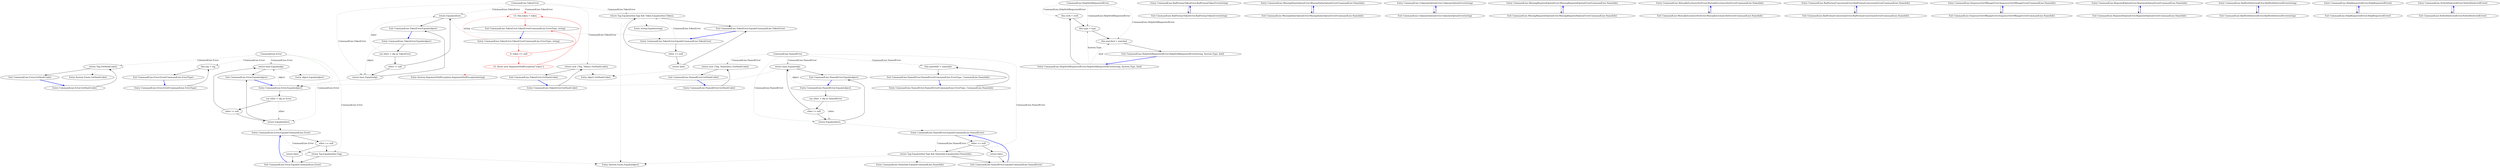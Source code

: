digraph  {
n87 [label="CommandLine.Error", span=""];
n88 [label="CommandLine.TokenError", span=""];
n89 [label="CommandLine.NamedError", span=""];
n90 [label="CommandLine.HelpVerbRequestedError", span=""];
n0 [cluster="CommandLine.Error.Error(CommandLine.ErrorType)", label="Entry CommandLine.Error.Error(CommandLine.ErrorType)", span="69-69"];
n1 [cluster="CommandLine.Error.Error(CommandLine.ErrorType)", label="this.tag = tag", span="71-71"];
n2 [cluster="CommandLine.Error.Error(CommandLine.ErrorType)", label="Exit CommandLine.Error.Error(CommandLine.ErrorType)", span="69-69"];
n3 [cluster="CommandLine.Error.Equals(object)", label="Entry CommandLine.Error.Equals(object)", span="87-87"];
n4 [cluster="CommandLine.Error.Equals(object)", label="var other = obj as Error", span="89-89"];
n7 [cluster="CommandLine.Error.Equals(object)", label="return base.Equals(obj);", span="95-95"];
n5 [cluster="CommandLine.Error.Equals(object)", label="other != null", span="90-90"];
n6 [cluster="CommandLine.Error.Equals(object)", label="return Equals(other);", span="92-92"];
n8 [cluster="CommandLine.Error.Equals(object)", label="Exit CommandLine.Error.Equals(object)", span="87-87"];
n9 [cluster="CommandLine.Error.Equals(CommandLine.Error)", label="Entry CommandLine.Error.Equals(CommandLine.Error)", span="112-112"];
n10 [cluster="object.Equals(object)", label="Entry object.Equals(object)", span="0-0"];
n11 [cluster="CommandLine.Error.GetHashCode()", label="Entry CommandLine.Error.GetHashCode()", span="102-102"];
n12 [cluster="CommandLine.Error.GetHashCode()", label="return Tag.GetHashCode();", span="104-104"];
n13 [cluster="CommandLine.Error.GetHashCode()", label="Exit CommandLine.Error.GetHashCode()", span="102-102"];
n14 [cluster="System.Enum.GetHashCode()", label="Entry System.Enum.GetHashCode()", span="0-0"];
n15 [cluster="CommandLine.Error.Equals(CommandLine.Error)", label="other == null", span="114-114"];
n17 [cluster="CommandLine.Error.Equals(CommandLine.Error)", label="return Tag.Equals(other.Tag);", span="119-119"];
n16 [cluster="CommandLine.Error.Equals(CommandLine.Error)", label="return false;", span="116-116"];
n18 [cluster="CommandLine.Error.Equals(CommandLine.Error)", label="Exit CommandLine.Error.Equals(CommandLine.Error)", span="112-112"];
n19 [cluster="System.Enum.Equals(object)", label="Entry System.Enum.Equals(object)", span="0-0"];
n20 [cluster="CommandLine.TokenError.TokenError(CommandLine.ErrorType, string)", label="Entry CommandLine.TokenError.TokenError(CommandLine.ErrorType, string)", span="130-130"];
n21 [cluster="CommandLine.TokenError.TokenError(CommandLine.ErrorType, string)", color=red, community=0, label="6: token == null", span="133-133"];
n23 [cluster="CommandLine.TokenError.TokenError(CommandLine.ErrorType, string)", color=red, community=0, label="12: this.token = token", span="135-135"];
n22 [cluster="CommandLine.TokenError.TokenError(CommandLine.ErrorType, string)", color=red, community=0, label="12: throw new ArgumentNullException(''token'');", span="133-133"];
n24 [cluster="CommandLine.TokenError.TokenError(CommandLine.ErrorType, string)", label="Exit CommandLine.TokenError.TokenError(CommandLine.ErrorType, string)", span="130-130"];
n25 [cluster="System.ArgumentNullException.ArgumentNullException(string)", label="Entry System.ArgumentNullException.ArgumentNullException(string)", span="0-0"];
n26 [cluster="CommandLine.TokenError.Equals(object)", label="Entry CommandLine.TokenError.Equals(object)", span="151-151"];
n27 [cluster="CommandLine.TokenError.Equals(object)", label="var other = obj as TokenError", span="153-153"];
n30 [cluster="CommandLine.TokenError.Equals(object)", label="return base.Equals(obj);", span="159-159"];
n28 [cluster="CommandLine.TokenError.Equals(object)", label="other != null", span="154-154"];
n29 [cluster="CommandLine.TokenError.Equals(object)", label="return Equals(other);", span="156-156"];
n31 [cluster="CommandLine.TokenError.Equals(object)", label="Exit CommandLine.TokenError.Equals(object)", span="151-151"];
n32 [cluster="CommandLine.TokenError.Equals(CommandLine.TokenError)", label="Entry CommandLine.TokenError.Equals(CommandLine.TokenError)", span="176-176"];
n33 [cluster="CommandLine.TokenError.GetHashCode()", label="Entry CommandLine.TokenError.GetHashCode()", span="166-166"];
n34 [cluster="CommandLine.TokenError.GetHashCode()", label="return new {Tag, Token}.GetHashCode();", span="168-168"];
n35 [cluster="CommandLine.TokenError.GetHashCode()", label="Exit CommandLine.TokenError.GetHashCode()", span="166-166"];
n36 [cluster="object.GetHashCode()", label="Entry object.GetHashCode()", span="0-0"];
n37 [cluster="CommandLine.TokenError.Equals(CommandLine.TokenError)", label="other == null", span="178-178"];
n39 [cluster="CommandLine.TokenError.Equals(CommandLine.TokenError)", label="return Tag.Equals(other.Tag) && Token.Equals(other.Token);", span="183-183"];
n38 [cluster="CommandLine.TokenError.Equals(CommandLine.TokenError)", label="return false;", span="180-180"];
n40 [cluster="CommandLine.TokenError.Equals(CommandLine.TokenError)", label="Exit CommandLine.TokenError.Equals(CommandLine.TokenError)", span="176-176"];
n41 [cluster="string.Equals(string)", label="Entry string.Equals(string)", span="0-0"];
n42 [cluster="CommandLine.BadFormatTokenError.BadFormatTokenError(string)", label="Entry CommandLine.BadFormatTokenError.BadFormatTokenError(string)", span="192-192"];
n43 [cluster="CommandLine.BadFormatTokenError.BadFormatTokenError(string)", label="Exit CommandLine.BadFormatTokenError.BadFormatTokenError(string)", span="192-192"];
n44 [cluster="CommandLine.NamedError.NamedError(CommandLine.ErrorType, CommandLine.NameInfo)", label="Entry CommandLine.NamedError.NamedError(CommandLine.ErrorType, CommandLine.NameInfo)", span="205-205"];
n45 [cluster="CommandLine.NamedError.NamedError(CommandLine.ErrorType, CommandLine.NameInfo)", label="this.nameInfo = nameInfo", span="208-208"];
n46 [cluster="CommandLine.NamedError.NamedError(CommandLine.ErrorType, CommandLine.NameInfo)", label="Exit CommandLine.NamedError.NamedError(CommandLine.ErrorType, CommandLine.NameInfo)", span="205-205"];
n47 [cluster="CommandLine.NamedError.Equals(object)", label="Entry CommandLine.NamedError.Equals(object)", span="224-224"];
n48 [cluster="CommandLine.NamedError.Equals(object)", label="var other = obj as NamedError", span="226-226"];
n51 [cluster="CommandLine.NamedError.Equals(object)", label="return base.Equals(obj);", span="232-232"];
n49 [cluster="CommandLine.NamedError.Equals(object)", label="other != null", span="227-227"];
n50 [cluster="CommandLine.NamedError.Equals(object)", label="return Equals(other);", span="229-229"];
n52 [cluster="CommandLine.NamedError.Equals(object)", label="Exit CommandLine.NamedError.Equals(object)", span="224-224"];
n53 [cluster="CommandLine.NamedError.Equals(CommandLine.NamedError)", label="Entry CommandLine.NamedError.Equals(CommandLine.NamedError)", span="249-249"];
n54 [cluster="CommandLine.NamedError.GetHashCode()", label="Entry CommandLine.NamedError.GetHashCode()", span="239-239"];
n55 [cluster="CommandLine.NamedError.GetHashCode()", label="return new {Tag, NameInfo}.GetHashCode();", span="241-241"];
n56 [cluster="CommandLine.NamedError.GetHashCode()", label="Exit CommandLine.NamedError.GetHashCode()", span="239-239"];
n57 [cluster="CommandLine.NamedError.Equals(CommandLine.NamedError)", label="other == null", span="251-251"];
n59 [cluster="CommandLine.NamedError.Equals(CommandLine.NamedError)", label="return Tag.Equals(other.Tag) && NameInfo.Equals(other.NameInfo);", span="256-256"];
n58 [cluster="CommandLine.NamedError.Equals(CommandLine.NamedError)", label="return false;", span="253-253"];
n60 [cluster="CommandLine.NamedError.Equals(CommandLine.NamedError)", label="Exit CommandLine.NamedError.Equals(CommandLine.NamedError)", span="249-249"];
n61 [cluster="CommandLine.NameInfo.Equals(CommandLine.NameInfo)", label="Entry CommandLine.NameInfo.Equals(CommandLine.NameInfo)", span="90-90"];
n62 [cluster="CommandLine.MissingValueOptionError.MissingValueOptionError(CommandLine.NameInfo)", label="Entry CommandLine.MissingValueOptionError.MissingValueOptionError(CommandLine.NameInfo)", span="265-265"];
n63 [cluster="CommandLine.MissingValueOptionError.MissingValueOptionError(CommandLine.NameInfo)", label="Exit CommandLine.MissingValueOptionError.MissingValueOptionError(CommandLine.NameInfo)", span="265-265"];
n64 [cluster="CommandLine.UnknownOptionError.UnknownOptionError(string)", label="Entry CommandLine.UnknownOptionError.UnknownOptionError(string)", span="276-276"];
n65 [cluster="CommandLine.UnknownOptionError.UnknownOptionError(string)", label="Exit CommandLine.UnknownOptionError.UnknownOptionError(string)", span="276-276"];
n66 [cluster="CommandLine.MissingRequiredOptionError.MissingRequiredOptionError(CommandLine.NameInfo)", label="Entry CommandLine.MissingRequiredOptionError.MissingRequiredOptionError(CommandLine.NameInfo)", span="287-287"];
n67 [cluster="CommandLine.MissingRequiredOptionError.MissingRequiredOptionError(CommandLine.NameInfo)", label="Exit CommandLine.MissingRequiredOptionError.MissingRequiredOptionError(CommandLine.NameInfo)", span="287-287"];
n68 [cluster="CommandLine.MutuallyExclusiveSetError.MutuallyExclusiveSetError(CommandLine.NameInfo)", label="Entry CommandLine.MutuallyExclusiveSetError.MutuallyExclusiveSetError(CommandLine.NameInfo)", span="298-298"];
n69 [cluster="CommandLine.MutuallyExclusiveSetError.MutuallyExclusiveSetError(CommandLine.NameInfo)", label="Exit CommandLine.MutuallyExclusiveSetError.MutuallyExclusiveSetError(CommandLine.NameInfo)", span="298-298"];
n70 [cluster="CommandLine.BadFormatConversionError.BadFormatConversionError(CommandLine.NameInfo)", label="Entry CommandLine.BadFormatConversionError.BadFormatConversionError(CommandLine.NameInfo)", span="309-309"];
n71 [cluster="CommandLine.BadFormatConversionError.BadFormatConversionError(CommandLine.NameInfo)", label="Exit CommandLine.BadFormatConversionError.BadFormatConversionError(CommandLine.NameInfo)", span="309-309"];
n72 [cluster="CommandLine.SequenceOutOfRangeError.SequenceOutOfRangeError(CommandLine.NameInfo)", label="Entry CommandLine.SequenceOutOfRangeError.SequenceOutOfRangeError(CommandLine.NameInfo)", span="320-320"];
n73 [cluster="CommandLine.SequenceOutOfRangeError.SequenceOutOfRangeError(CommandLine.NameInfo)", label="Exit CommandLine.SequenceOutOfRangeError.SequenceOutOfRangeError(CommandLine.NameInfo)", span="320-320"];
n74 [cluster="CommandLine.RepeatedOptionError.RepeatedOptionError(CommandLine.NameInfo)", label="Entry CommandLine.RepeatedOptionError.RepeatedOptionError(CommandLine.NameInfo)", span="331-331"];
n75 [cluster="CommandLine.RepeatedOptionError.RepeatedOptionError(CommandLine.NameInfo)", label="Exit CommandLine.RepeatedOptionError.RepeatedOptionError(CommandLine.NameInfo)", span="331-331"];
n76 [cluster="CommandLine.BadVerbSelectedError.BadVerbSelectedError(string)", label="Entry CommandLine.BadVerbSelectedError.BadVerbSelectedError(string)", span="342-342"];
n77 [cluster="CommandLine.BadVerbSelectedError.BadVerbSelectedError(string)", label="Exit CommandLine.BadVerbSelectedError.BadVerbSelectedError(string)", span="342-342"];
n78 [cluster="CommandLine.HelpRequestedError.HelpRequestedError()", label="Entry CommandLine.HelpRequestedError.HelpRequestedError()", span="353-353"];
n79 [cluster="CommandLine.HelpRequestedError.HelpRequestedError()", label="Exit CommandLine.HelpRequestedError.HelpRequestedError()", span="353-353"];
n80 [cluster="CommandLine.HelpVerbRequestedError.HelpVerbRequestedError(string, System.Type, bool)", label="Entry CommandLine.HelpVerbRequestedError.HelpVerbRequestedError(string, System.Type, bool)", span="368-368"];
n81 [cluster="CommandLine.HelpVerbRequestedError.HelpVerbRequestedError(string, System.Type, bool)", label="this.verb = verb", span="371-371"];
n82 [cluster="CommandLine.HelpVerbRequestedError.HelpVerbRequestedError(string, System.Type, bool)", label="this.type = type", span="372-372"];
n83 [cluster="CommandLine.HelpVerbRequestedError.HelpVerbRequestedError(string, System.Type, bool)", label="this.matched = matched", span="373-373"];
n84 [cluster="CommandLine.HelpVerbRequestedError.HelpVerbRequestedError(string, System.Type, bool)", label="Exit CommandLine.HelpVerbRequestedError.HelpVerbRequestedError(string, System.Type, bool)", span="368-368"];
n85 [cluster="CommandLine.NoVerbSelectedError.NoVerbSelectedError()", label="Entry CommandLine.NoVerbSelectedError.NoVerbSelectedError()", span="406-406"];
n86 [cluster="CommandLine.NoVerbSelectedError.NoVerbSelectedError()", label="Exit CommandLine.NoVerbSelectedError.NoVerbSelectedError()", span="406-406"];
n87 -> n1  [color=darkseagreen4, key=1, label="CommandLine.Error", style=dashed];
n87 -> n6  [color=darkseagreen4, key=1, label="CommandLine.Error", style=dashed];
n87 -> n7  [color=darkseagreen4, key=1, label="CommandLine.Error", style=dashed];
n87 -> n12  [color=darkseagreen4, key=1, label="CommandLine.Error", style=dashed];
n87 -> n17  [color=darkseagreen4, key=1, label="CommandLine.Error", style=dashed];
n88 -> n23  [color=red, key=1, label="CommandLine.TokenError", style=dashed];
n88 -> n29  [color=darkseagreen4, key=1, label="CommandLine.TokenError", style=dashed];
n88 -> n30  [color=darkseagreen4, key=1, label="CommandLine.TokenError", style=dashed];
n88 -> n34  [color=darkseagreen4, key=1, label="CommandLine.TokenError", style=dashed];
n88 -> n39  [color=darkseagreen4, key=1, label="CommandLine.TokenError", style=dashed];
n89 -> n45  [color=darkseagreen4, key=1, label="CommandLine.NamedError", style=dashed];
n89 -> n50  [color=darkseagreen4, key=1, label="CommandLine.NamedError", style=dashed];
n89 -> n51  [color=darkseagreen4, key=1, label="CommandLine.NamedError", style=dashed];
n89 -> n55  [color=darkseagreen4, key=1, label="CommandLine.NamedError", style=dashed];
n89 -> n59  [color=darkseagreen4, key=1, label="CommandLine.NamedError", style=dashed];
n90 -> n81  [color=darkseagreen4, key=1, label="CommandLine.HelpVerbRequestedError", style=dashed];
n90 -> n82  [color=darkseagreen4, key=1, label="CommandLine.HelpVerbRequestedError", style=dashed];
n90 -> n83  [color=darkseagreen4, key=1, label="CommandLine.HelpVerbRequestedError", style=dashed];
n0 -> n1  [key=0, style=solid];
n1 -> n2  [key=0, style=solid];
n2 -> n0  [color=blue, key=0, style=bold];
n3 -> n4  [key=0, style=solid];
n3 -> n7  [color=darkseagreen4, key=1, label=object, style=dashed];
n4 -> n5  [key=0, style=solid];
n4 -> n6  [color=darkseagreen4, key=1, label=other, style=dashed];
n7 -> n8  [key=0, style=solid];
n7 -> n10  [key=2, style=dotted];
n5 -> n6  [key=0, style=solid];
n5 -> n7  [key=0, style=solid];
n6 -> n8  [key=0, style=solid];
n6 -> n9  [key=2, style=dotted];
n8 -> n3  [color=blue, key=0, style=bold];
n9 -> n15  [key=0, style=solid];
n9 -> n17  [color=darkseagreen4, key=1, label="CommandLine.Error", style=dashed];
n11 -> n12  [key=0, style=solid];
n12 -> n13  [key=0, style=solid];
n12 -> n14  [key=2, style=dotted];
n13 -> n11  [color=blue, key=0, style=bold];
n15 -> n16  [key=0, style=solid];
n15 -> n17  [key=0, style=solid];
n17 -> n18  [key=0, style=solid];
n17 -> n19  [key=2, style=dotted];
n16 -> n18  [key=0, style=solid];
n18 -> n9  [color=blue, key=0, style=bold];
n20 -> n21  [color=red, key=0, style=solid];
n20 -> n23  [color=red, key=1, label=string, style=dashed];
n21 -> n22  [color=red, key=0, style=solid];
n21 -> n23  [color=red, key=0, style=solid];
n23 -> n24  [color=red, key=0, style=solid];
n22 -> n24  [color=red, key=0, style=solid];
n22 -> n25  [color=red, key=2, style=dotted];
n24 -> n20  [color=blue, key=0, style=bold];
n26 -> n27  [key=0, style=solid];
n26 -> n30  [color=darkseagreen4, key=1, label=object, style=dashed];
n27 -> n28  [key=0, style=solid];
n27 -> n29  [color=darkseagreen4, key=1, label=other, style=dashed];
n30 -> n31  [key=0, style=solid];
n30 -> n3  [key=2, style=dotted];
n28 -> n29  [key=0, style=solid];
n28 -> n30  [key=0, style=solid];
n29 -> n31  [key=0, style=solid];
n29 -> n32  [key=2, style=dotted];
n31 -> n26  [color=blue, key=0, style=bold];
n32 -> n37  [key=0, style=solid];
n32 -> n39  [color=darkseagreen4, key=1, label="CommandLine.TokenError", style=dashed];
n33 -> n34  [key=0, style=solid];
n34 -> n35  [key=0, style=solid];
n34 -> n36  [key=2, style=dotted];
n35 -> n33  [color=blue, key=0, style=bold];
n37 -> n38  [key=0, style=solid];
n37 -> n39  [key=0, style=solid];
n39 -> n40  [key=0, style=solid];
n39 -> n19  [key=2, style=dotted];
n39 -> n41  [key=2, style=dotted];
n38 -> n40  [key=0, style=solid];
n40 -> n32  [color=blue, key=0, style=bold];
n42 -> n43  [key=0, style=solid];
n43 -> n42  [color=blue, key=0, style=bold];
n44 -> n45  [key=0, style=solid];
n45 -> n46  [key=0, style=solid];
n46 -> n44  [color=blue, key=0, style=bold];
n47 -> n48  [key=0, style=solid];
n47 -> n51  [color=darkseagreen4, key=1, label=object, style=dashed];
n48 -> n49  [key=0, style=solid];
n48 -> n50  [color=darkseagreen4, key=1, label=other, style=dashed];
n51 -> n52  [key=0, style=solid];
n51 -> n3  [key=2, style=dotted];
n49 -> n50  [key=0, style=solid];
n49 -> n51  [key=0, style=solid];
n50 -> n52  [key=0, style=solid];
n50 -> n53  [key=2, style=dotted];
n52 -> n47  [color=blue, key=0, style=bold];
n53 -> n57  [key=0, style=solid];
n53 -> n59  [color=darkseagreen4, key=1, label="CommandLine.NamedError", style=dashed];
n54 -> n55  [key=0, style=solid];
n55 -> n56  [key=0, style=solid];
n55 -> n36  [key=2, style=dotted];
n56 -> n54  [color=blue, key=0, style=bold];
n57 -> n58  [key=0, style=solid];
n57 -> n59  [key=0, style=solid];
n59 -> n60  [key=0, style=solid];
n59 -> n19  [key=2, style=dotted];
n59 -> n61  [key=2, style=dotted];
n58 -> n60  [key=0, style=solid];
n60 -> n53  [color=blue, key=0, style=bold];
n62 -> n63  [key=0, style=solid];
n63 -> n62  [color=blue, key=0, style=bold];
n64 -> n65  [key=0, style=solid];
n65 -> n64  [color=blue, key=0, style=bold];
n66 -> n67  [key=0, style=solid];
n67 -> n66  [color=blue, key=0, style=bold];
n68 -> n69  [key=0, style=solid];
n69 -> n68  [color=blue, key=0, style=bold];
n70 -> n71  [key=0, style=solid];
n71 -> n70  [color=blue, key=0, style=bold];
n72 -> n73  [key=0, style=solid];
n73 -> n72  [color=blue, key=0, style=bold];
n74 -> n75  [key=0, style=solid];
n75 -> n74  [color=blue, key=0, style=bold];
n76 -> n77  [key=0, style=solid];
n77 -> n76  [color=blue, key=0, style=bold];
n78 -> n79  [key=0, style=solid];
n79 -> n78  [color=blue, key=0, style=bold];
n80 -> n81  [key=0, style=solid];
n80 -> n82  [color=darkseagreen4, key=1, label="System.Type", style=dashed];
n80 -> n83  [color=darkseagreen4, key=1, label=bool, style=dashed];
n81 -> n82  [key=0, style=solid];
n82 -> n83  [key=0, style=solid];
n83 -> n84  [key=0, style=solid];
n84 -> n80  [color=blue, key=0, style=bold];
n85 -> n86  [key=0, style=solid];
n86 -> n85  [color=blue, key=0, style=bold];
}
